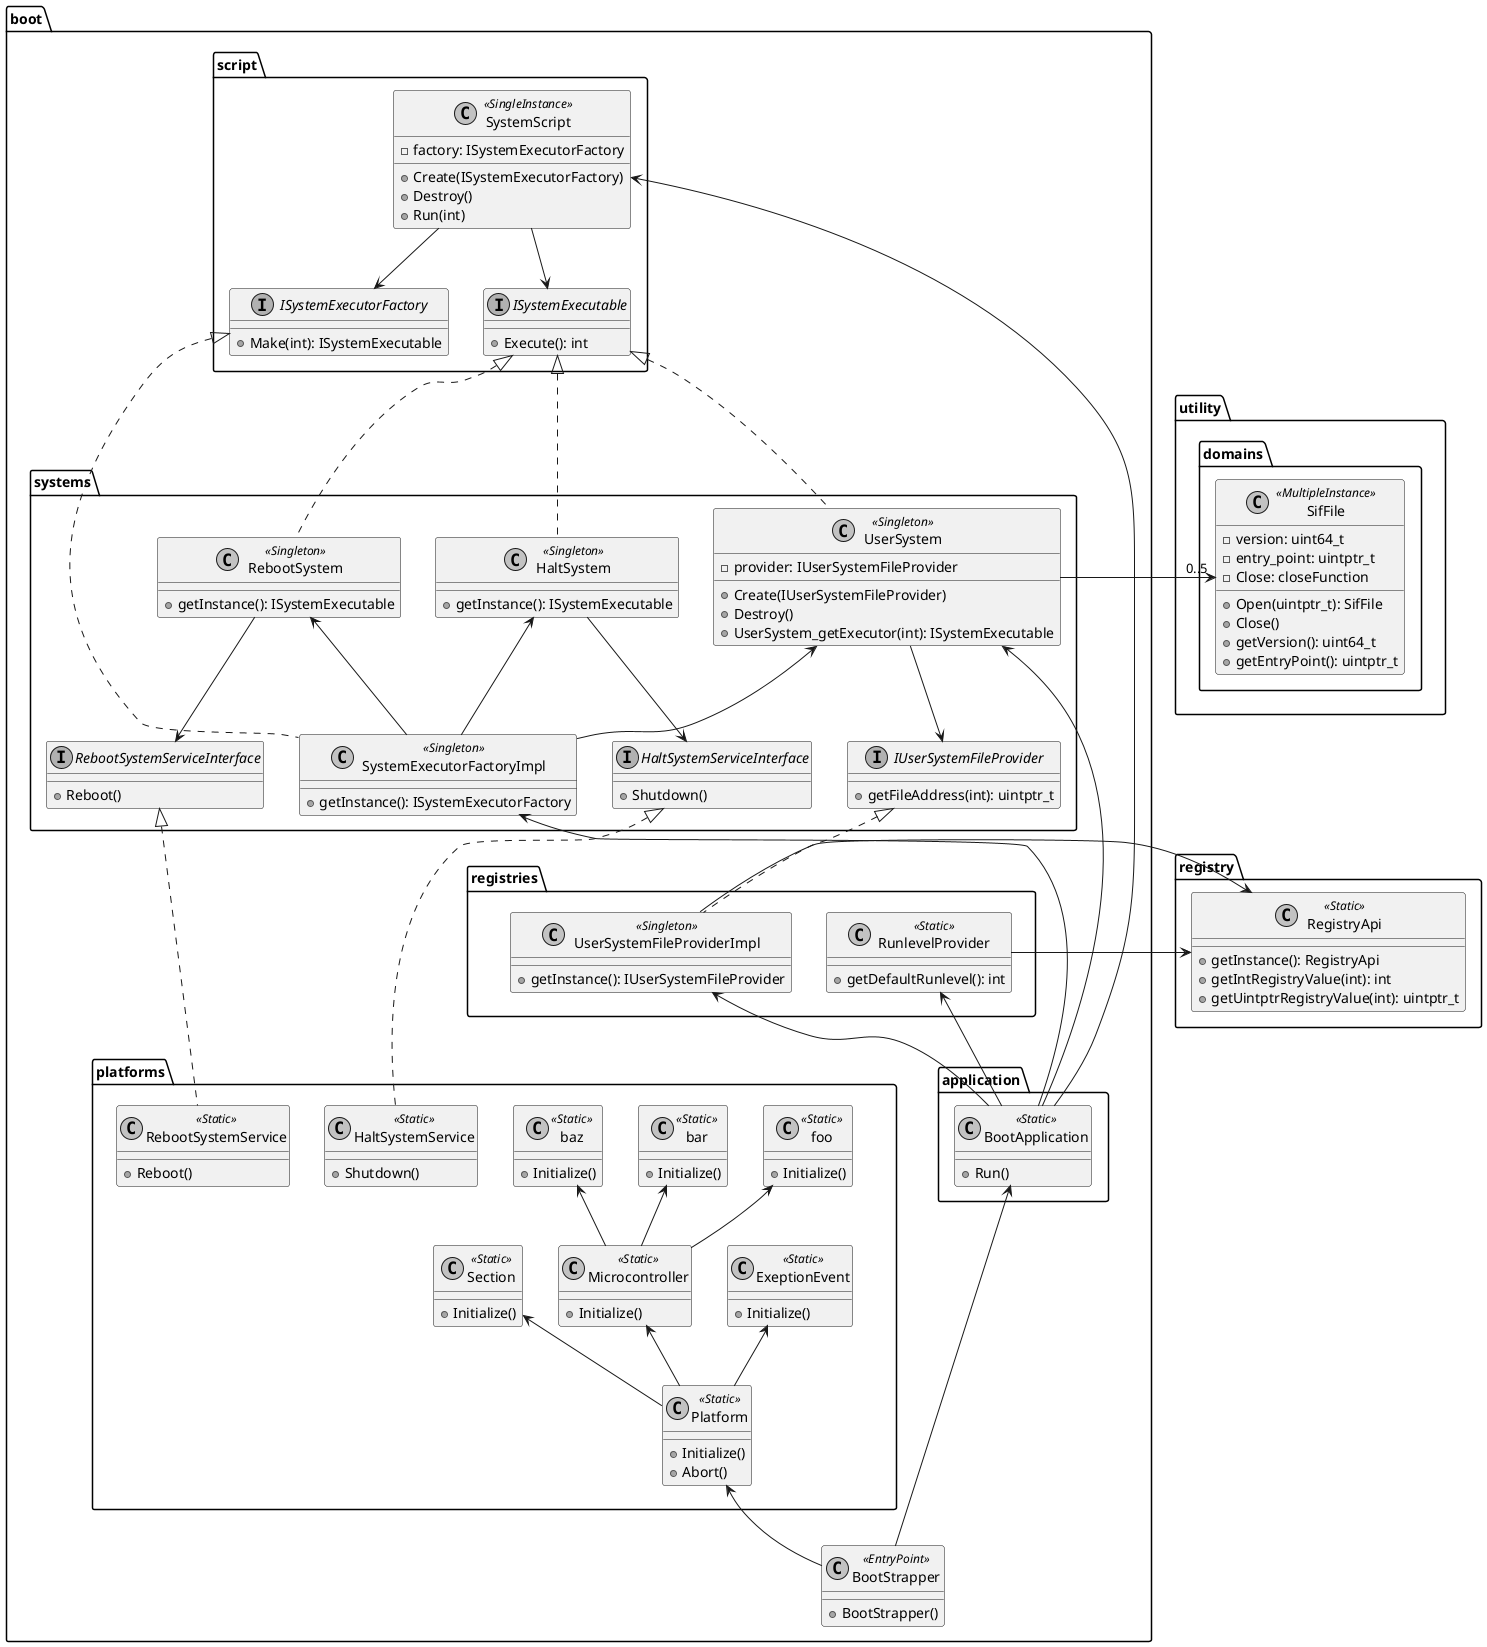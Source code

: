 ﻿
@startuml class diagram
skinparam {
    defaultFontName Ricty Diminished
    monochrome true
}

package boot {
    class BootStrapper <<EntryPoint>> {
        +BootStrapper()
    }

    folder application {
        class BootApplication <<Static>> {
            +Run()
        }
    }

    folder script {
        class SystemScript <<SingleInstance>> {
            -factory: ISystemExecutorFactory
            +Create(ISystemExecutorFactory)
            +Destroy()
            +Run(int)
        }
        interface ISystemExecutable {
            +Execute(): int
        }
        interface ISystemExecutorFactory {
            +Make(int): ISystemExecutable
        }

        SystemScript --> ISystemExecutable
        SystemScript --> ISystemExecutorFactory
    }

    folder registries {
        class UserSystemFileProviderImpl <<Singleton>> {
            +getInstance(): IUserSystemFileProvider
        }
        class RunlevelProvider <<Static>> {
            +getDefaultRunlevel(): int
        }
    }

    folder systems {
        class SystemExecutorFactoryImpl <<Singleton>> {
            +getInstance(): ISystemExecutorFactory
        }
        class HaltSystem <<Singleton>> {
            +getInstance(): ISystemExecutable
        }
        interface HaltSystemServiceInterface {
            +Shutdown()
        }
        class RebootSystem <<Singleton>> {
            +getInstance(): ISystemExecutable
        }
        interface RebootSystemServiceInterface {
            +Reboot()
        }
        class UserSystem <<Singleton>> {
            -provider: IUserSystemFileProvider
            +Create(IUserSystemFileProvider)
            +Destroy()
            +UserSystem_getExecutor(int): ISystemExecutable
        }
        interface IUserSystemFileProvider {
            +getFileAddress(int): uintptr_t
        }

        HaltSystem <-- SystemExecutorFactoryImpl
        RebootSystem <-- SystemExecutorFactoryImpl
        UserSystem <-- SystemExecutorFactoryImpl
        HaltSystem --> HaltSystemServiceInterface
        RebootSystem --> RebootSystemServiceInterface
        UserSystem --> IUserSystemFileProvider
    }

    folder platforms {
        class Platform <<Static>> {
            +Initialize()
            +Abort()
        }
        class Section <<Static>> {
            +Initialize()
        }
        class ExeptionEvent <<Static>> {
            +Initialize()
        }
        class Microcontroller <<Static>> {
            +Initialize()
        }
        class foo <<Static>> {
            +Initialize()
        }
        class bar <<Static>> {
            +Initialize()
        }
        class baz <<Static>> {
            +Initialize()
        }
        class HaltSystemService <<Static>> {
            +Shutdown()
        }
        class RebootSystemService <<Static>> {
            +Reboot()
        }

        Section <-- Platform
        ExeptionEvent <-- Platform
        Microcontroller <-- Platform
        foo <-- Microcontroller
        bar <-- Microcontroller
        baz <-- Microcontroller
    }

    Platform <-- BootStrapper
    BootApplication <-- BootStrapper
    UserSystemFileProviderImpl <-- BootApplication
    UserSystem <-- BootApplication
    SystemScript <-- BootApplication
    RunlevelProvider <-- BootApplication
    SystemExecutorFactoryImpl <-- BootApplication

    IUserSystemFileProvider <|.. UserSystemFileProviderImpl
    ISystemExecutorFactory <|.. SystemExecutorFactoryImpl
    ISystemExecutable <|.. HaltSystem
    ISystemExecutable <|.. RebootSystem
    ISystemExecutable <|.. UserSystem
    HaltSystemServiceInterface <|.. HaltSystemService
    RebootSystemServiceInterface <|.. RebootSystemService
}

package registry {
    class RegistryApi <<Static>> {
        +getInstance(): RegistryApi
        +getIntRegistryValue(int): int
        +getUintptrRegistryValue(int): uintptr_t
    }
}

package utility {
    folder domains {
        class SifFile <<MultipleInstance>> {
            -version: uint64_t
            -entry_point: uintptr_t
            -Close: closeFunction
            +Open(uintptr_t): SifFile
            +Close()
            +getVersion(): uint64_t
            +getEntryPoint(): uintptr_t
        }
    }
}

UserSystem -> "0..5" SifFile
RunlevelProvider -> RegistryApi
UserSystemFileProviderImpl -> RegistryApi

registries <-[hidden]- platforms
@enduml
